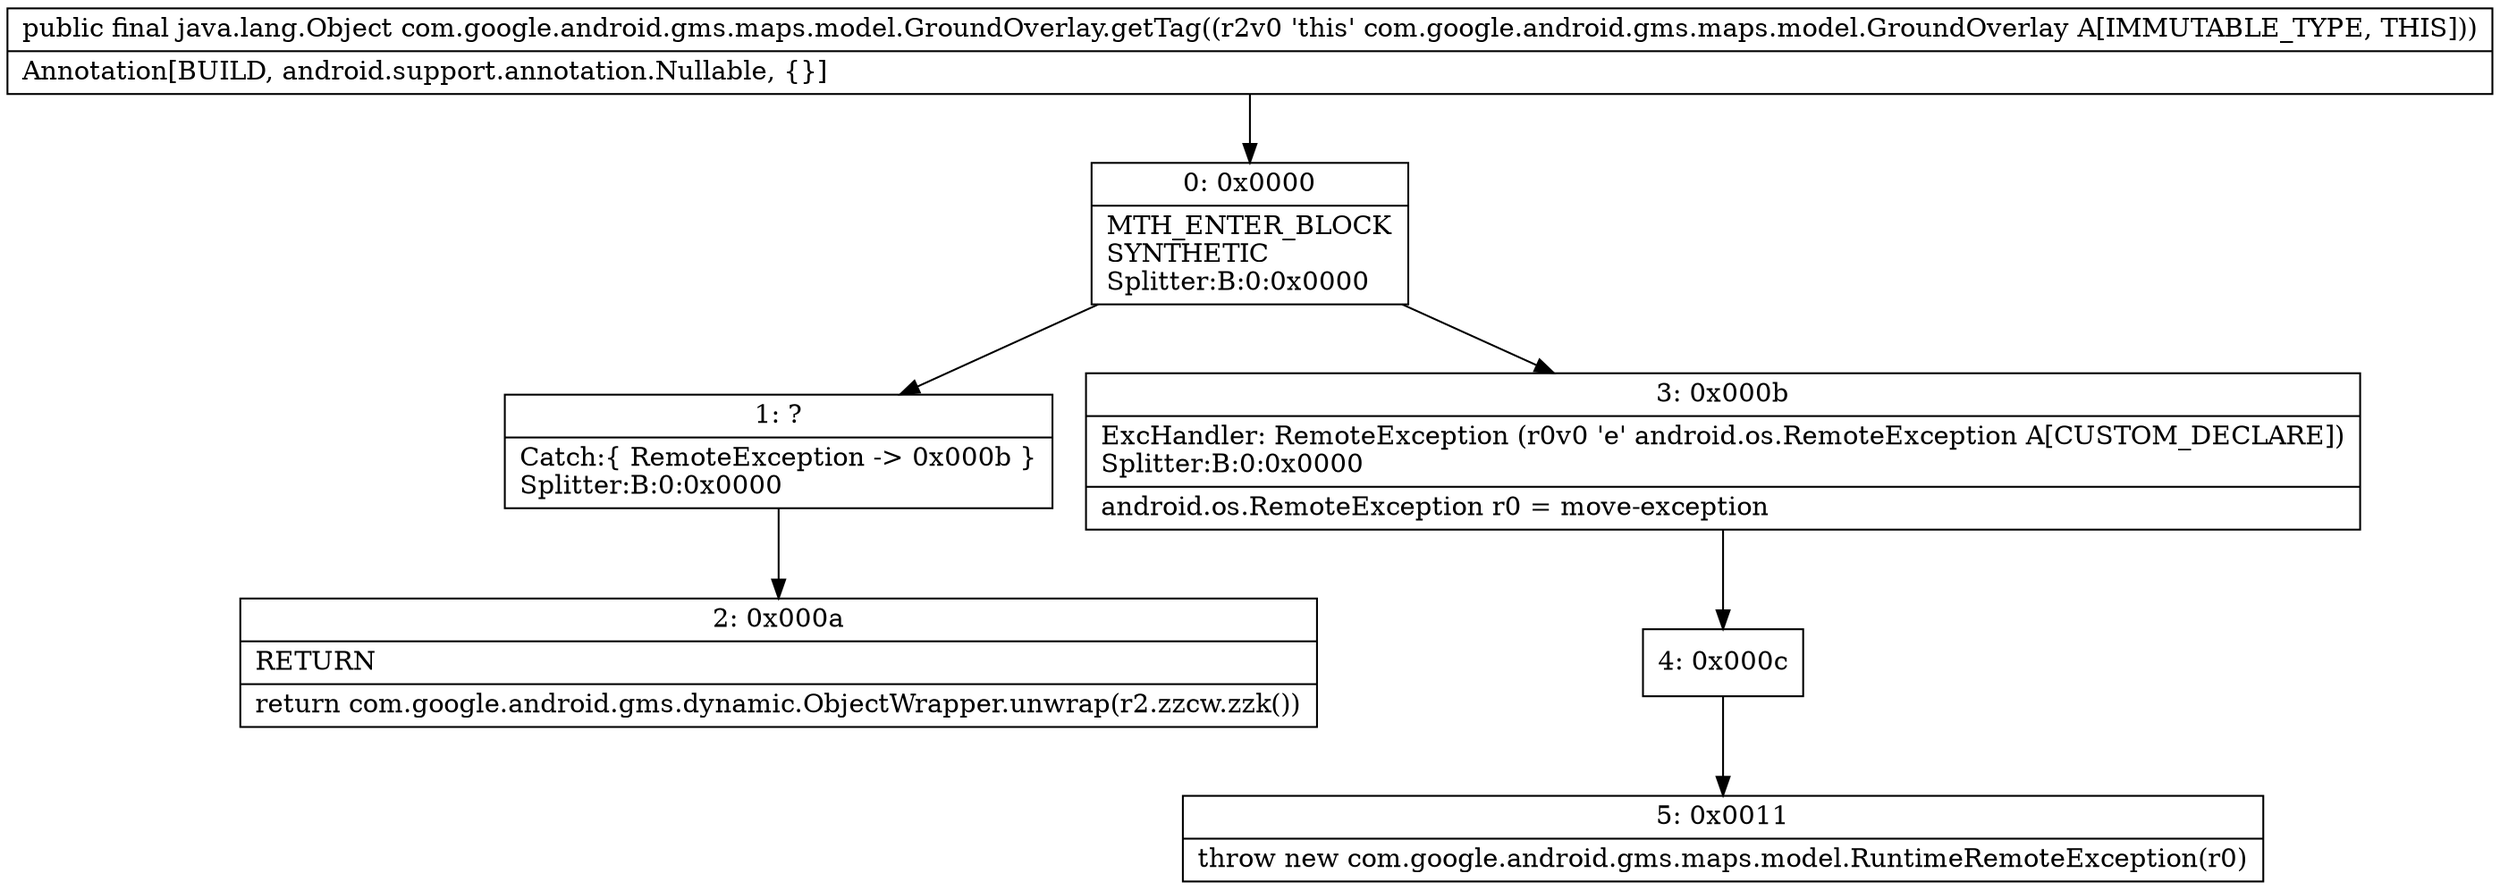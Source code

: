 digraph "CFG forcom.google.android.gms.maps.model.GroundOverlay.getTag()Ljava\/lang\/Object;" {
Node_0 [shape=record,label="{0\:\ 0x0000|MTH_ENTER_BLOCK\lSYNTHETIC\lSplitter:B:0:0x0000\l}"];
Node_1 [shape=record,label="{1\:\ ?|Catch:\{ RemoteException \-\> 0x000b \}\lSplitter:B:0:0x0000\l}"];
Node_2 [shape=record,label="{2\:\ 0x000a|RETURN\l|return com.google.android.gms.dynamic.ObjectWrapper.unwrap(r2.zzcw.zzk())\l}"];
Node_3 [shape=record,label="{3\:\ 0x000b|ExcHandler: RemoteException (r0v0 'e' android.os.RemoteException A[CUSTOM_DECLARE])\lSplitter:B:0:0x0000\l|android.os.RemoteException r0 = move\-exception\l}"];
Node_4 [shape=record,label="{4\:\ 0x000c}"];
Node_5 [shape=record,label="{5\:\ 0x0011|throw new com.google.android.gms.maps.model.RuntimeRemoteException(r0)\l}"];
MethodNode[shape=record,label="{public final java.lang.Object com.google.android.gms.maps.model.GroundOverlay.getTag((r2v0 'this' com.google.android.gms.maps.model.GroundOverlay A[IMMUTABLE_TYPE, THIS]))  | Annotation[BUILD, android.support.annotation.Nullable, \{\}]\l}"];
MethodNode -> Node_0;
Node_0 -> Node_1;
Node_0 -> Node_3;
Node_1 -> Node_2;
Node_3 -> Node_4;
Node_4 -> Node_5;
}

